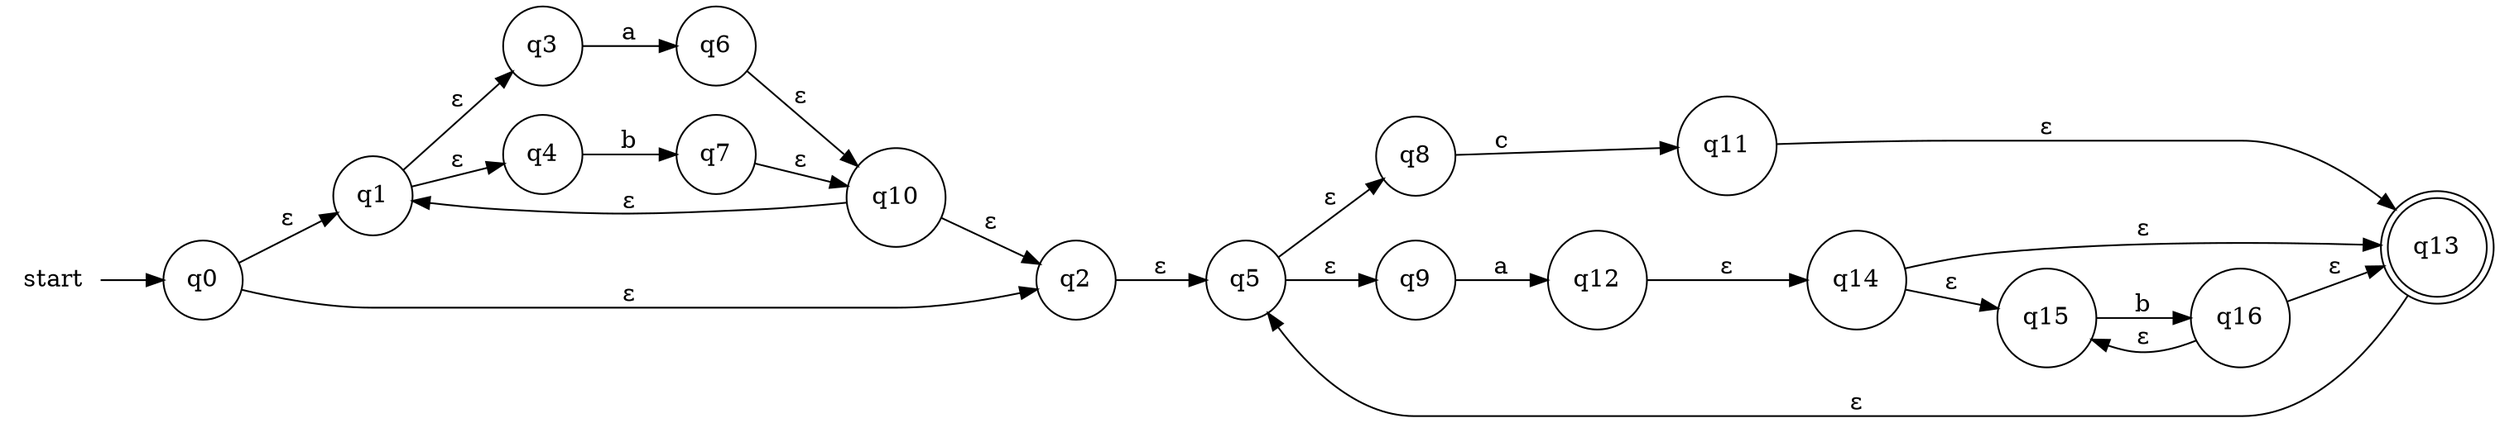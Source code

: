 digraph G {
	rankdir="LR";
    node [shape="circle"];
	start [shape="plaintext"];

	start->q0;
	q0 -> q1 [ label=" &epsilon; " ];
	q0 -> q2 [ label=" &epsilon; " ];
	q1 -> q3 [ label=" &epsilon; " ];
	q1 -> q4 [ label=" &epsilon; " ];
	q2 -> q5 [ label=" &epsilon; " ];
	q3 -> q6 [ label=" a " ];
	q4 -> q7 [ label=" b " ];
	q5 -> q8 [ label=" &epsilon; " ];
	q5 -> q9 [ label=" &epsilon; " ];
	q6 -> q10 [ label=" &epsilon; " ];
	q7 -> q10 [ label=" &epsilon; " ];
	q8 -> q11 [ label=" c " ];
	q9 -> q12 [ label=" a " ];
	q10 -> q1 [ label=" &epsilon; " ];
	q10 -> q2 [ label=" &epsilon; " ];
	q13 [shape=doublecircle];
	q11 -> q13 [ label=" &epsilon; " ];
	q12 -> q14 [ label=" &epsilon; " ];
	q13 [shape=doublecircle];
	q13 -> q5 [ label=" &epsilon; " ];
	q14 -> q15 [ label=" &epsilon; " ];
	q13 [shape=doublecircle];
	q14 -> q13 [ label=" &epsilon; " ];
	q15 -> q16 [ label=" b " ];
	q16 -> q15 [ label=" &epsilon; " ];
	q13 [shape=doublecircle];
	q16 -> q13 [ label=" &epsilon; " ];
}
